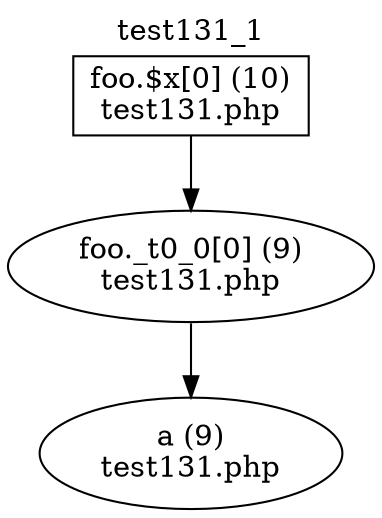digraph cfg {
  label="test131_1";
  labelloc=t;
  n1 [shape=box, label="foo.$x[0] (10)\ntest131.php"];
  n2 [shape=ellipse, label="foo._t0_0[0] (9)\ntest131.php"];
  n3 [shape=ellipse, label="a (9)\ntest131.php"];
  n1 -> n2;
  n2 -> n3;
}
